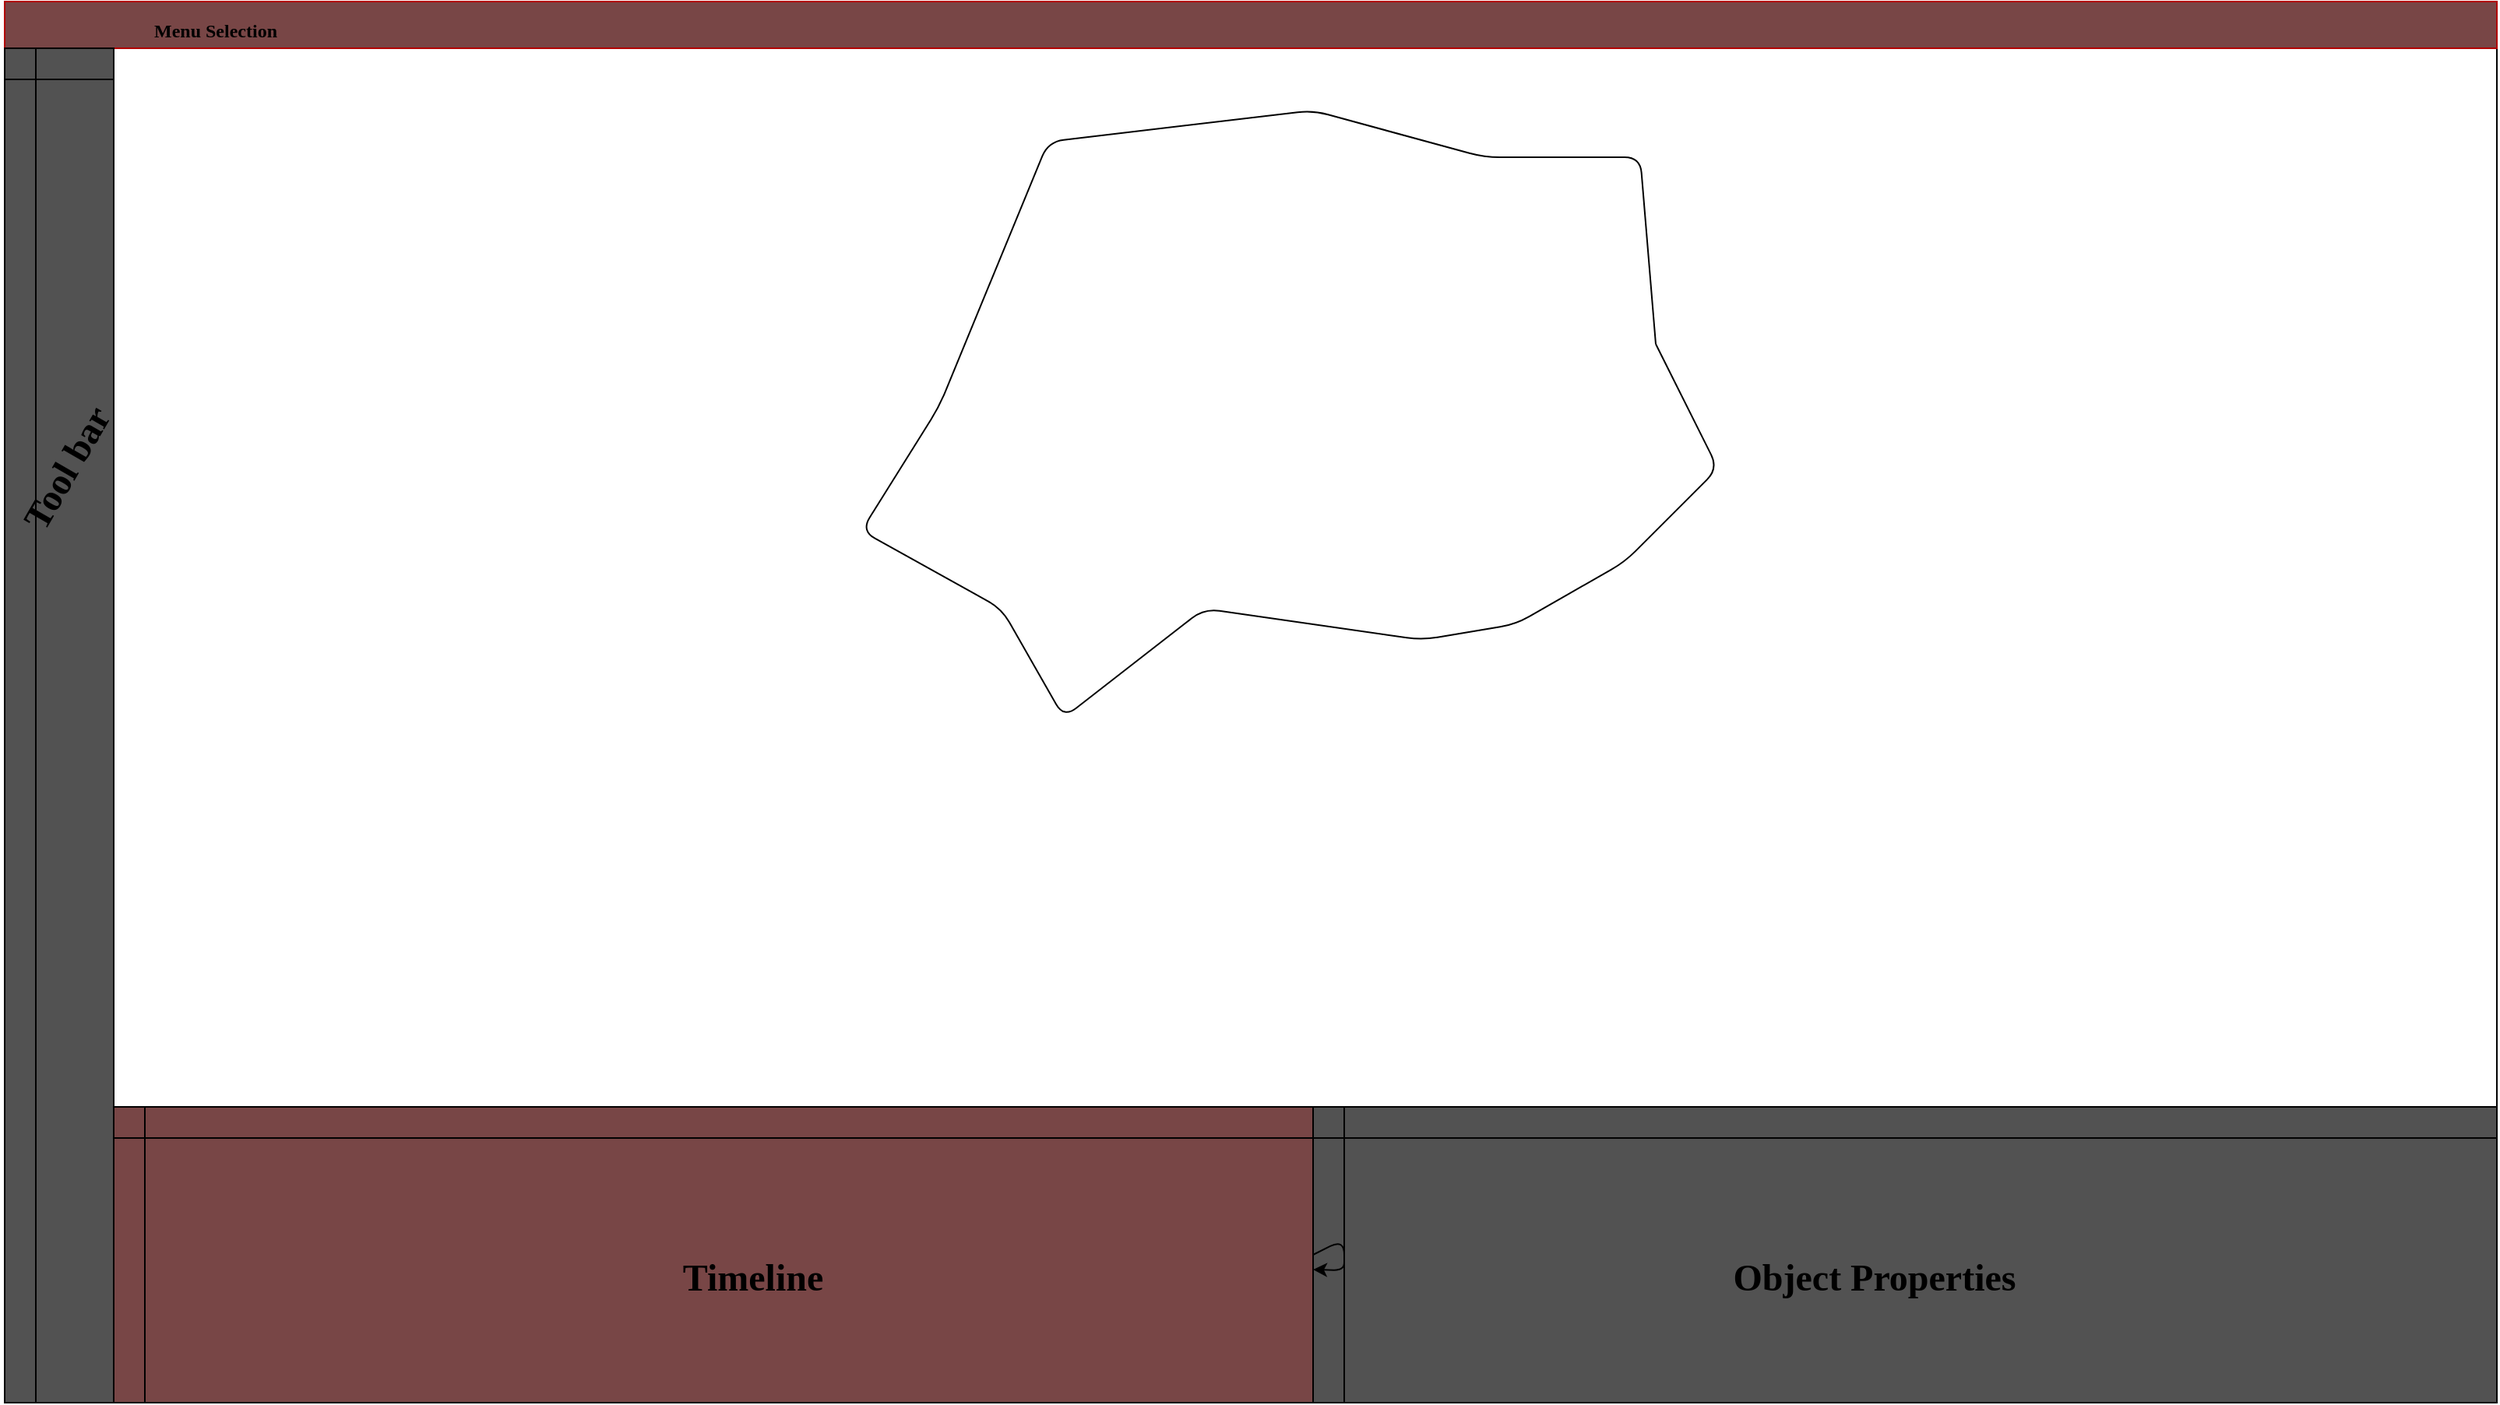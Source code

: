 <mxfile>
    <diagram id="HpSPvzOPFCZqaVP3G75O" name="Page-1">
        <mxGraphModel dx="3214" dy="1117" grid="1" gridSize="10" guides="1" tooltips="1" connect="1" arrows="1" fold="1" page="1" pageScale="1" pageWidth="1600" pageHeight="900" math="0" shadow="0">
            <root>
                <mxCell id="0"/>
                <mxCell id="1" parent="0"/>
                <mxCell id="11" value="" style="group;glass=0;fillColor=#F7A1A1;strokeColor=#b85450;container=0;" vertex="1" connectable="0" parent="1">
                    <mxGeometry width="1600" height="900" as="geometry"/>
                </mxCell>
                <mxCell id="2" value="" style="rounded=0;whiteSpace=wrap;html=1;" vertex="1" parent="1">
                    <mxGeometry width="1600" height="900" as="geometry"/>
                </mxCell>
                <mxCell id="3" value="" style="rounded=0;whiteSpace=wrap;html=1;fillColor=#784646;fontColor=#ffffff;strokeColor=#B20000;" vertex="1" parent="1">
                    <mxGeometry width="1600" height="30" as="geometry"/>
                </mxCell>
                <mxCell id="4" value="" style="shape=internalStorage;whiteSpace=wrap;html=1;backgroundOutline=1;fillColor=#525252;" vertex="1" parent="1">
                    <mxGeometry y="30" width="70" height="870" as="geometry"/>
                </mxCell>
                <mxCell id="5" value="" style="shape=internalStorage;whiteSpace=wrap;html=1;backgroundOutline=1;fillColor=#784646;" vertex="1" parent="1">
                    <mxGeometry x="70" y="710" width="770" height="190" as="geometry"/>
                </mxCell>
                <mxCell id="6" value="" style="shape=internalStorage;whiteSpace=wrap;html=1;backgroundOutline=1;fillColor=#525252;" vertex="1" parent="1">
                    <mxGeometry x="840" y="710" width="760" height="190" as="geometry"/>
                </mxCell>
                <mxCell id="18" value="&lt;font face=&quot;Comfortaa&quot;&gt;&lt;span style=&quot;font-size: 12px&quot;&gt;Menu Selection&lt;/span&gt;&lt;/font&gt;" style="text;strokeColor=none;fillColor=none;html=1;fontSize=24;fontStyle=1;verticalAlign=middle;align=center;glass=0;" vertex="1" parent="1">
                    <mxGeometry x="50" y="5" width="170" height="20" as="geometry"/>
                </mxCell>
                <mxCell id="19" value="Object Properties" style="text;strokeColor=none;fillColor=none;html=1;fontSize=24;fontStyle=1;verticalAlign=middle;align=center;glass=0;fontFamily=Comfortaa;fontSource=https%3A%2F%2Ffonts.googleapis.com%2Fcss%3Ffamily%3DComfortaa;" vertex="1" parent="1">
                    <mxGeometry x="1110" y="755" width="180" height="130" as="geometry"/>
                </mxCell>
                <mxCell id="20" value="Tool bar" style="text;strokeColor=none;fillColor=none;html=1;fontSize=24;fontStyle=1;verticalAlign=middle;align=center;glass=0;fontFamily=Comfortaa;fontSource=https%3A%2F%2Ffonts.googleapis.com%2Fcss%3Ffamily%3DComfortaa;rotation=-60;" vertex="1" parent="1">
                    <mxGeometry x="-10" y="280" width="100" height="40" as="geometry"/>
                </mxCell>
                <mxCell id="21" value="Timeline" style="text;strokeColor=none;fillColor=none;html=1;fontSize=24;fontStyle=1;verticalAlign=middle;align=center;glass=0;fontFamily=Comfortaa;fontSource=https%3A%2F%2Ffonts.googleapis.com%2Fcss%3Ffamily%3DComfortaa;" vertex="1" parent="1">
                    <mxGeometry x="430" y="800" width="100" height="40" as="geometry"/>
                </mxCell>
                <mxCell id="22" style="edgeStyle=none;html=1;exitX=1;exitY=0.5;exitDx=0;exitDy=0;fontFamily=Comfortaa;fontSource=https%3A%2F%2Ffonts.googleapis.com%2Fcss%3Ffamily%3DComfortaa;fontSize=12;" edge="1" parent="1" source="5" target="5">
                    <mxGeometry relative="1" as="geometry"/>
                </mxCell>
                <mxCell id="10" value="" style="endArrow=none;html=1;" edge="1" parent="1">
                    <mxGeometry width="50" height="50" relative="1" as="geometry">
                        <mxPoint x="1060" y="220" as="sourcePoint"/>
                        <mxPoint x="1060" y="220" as="targetPoint"/>
                        <Array as="points">
                            <mxPoint x="1100" y="300"/>
                            <mxPoint x="1040" y="360"/>
                            <mxPoint x="970" y="400"/>
                            <mxPoint x="910" y="410"/>
                            <mxPoint x="770" y="390"/>
                            <mxPoint x="680" y="460"/>
                            <mxPoint x="640" y="390"/>
                            <mxPoint x="550" y="340"/>
                            <mxPoint x="600" y="260"/>
                            <mxPoint x="670" y="90"/>
                            <mxPoint x="840" y="70"/>
                            <mxPoint x="950" y="100"/>
                            <mxPoint x="1050" y="100"/>
                        </Array>
                    </mxGeometry>
                </mxCell>
            </root>
        </mxGraphModel>
    </diagram>
</mxfile>